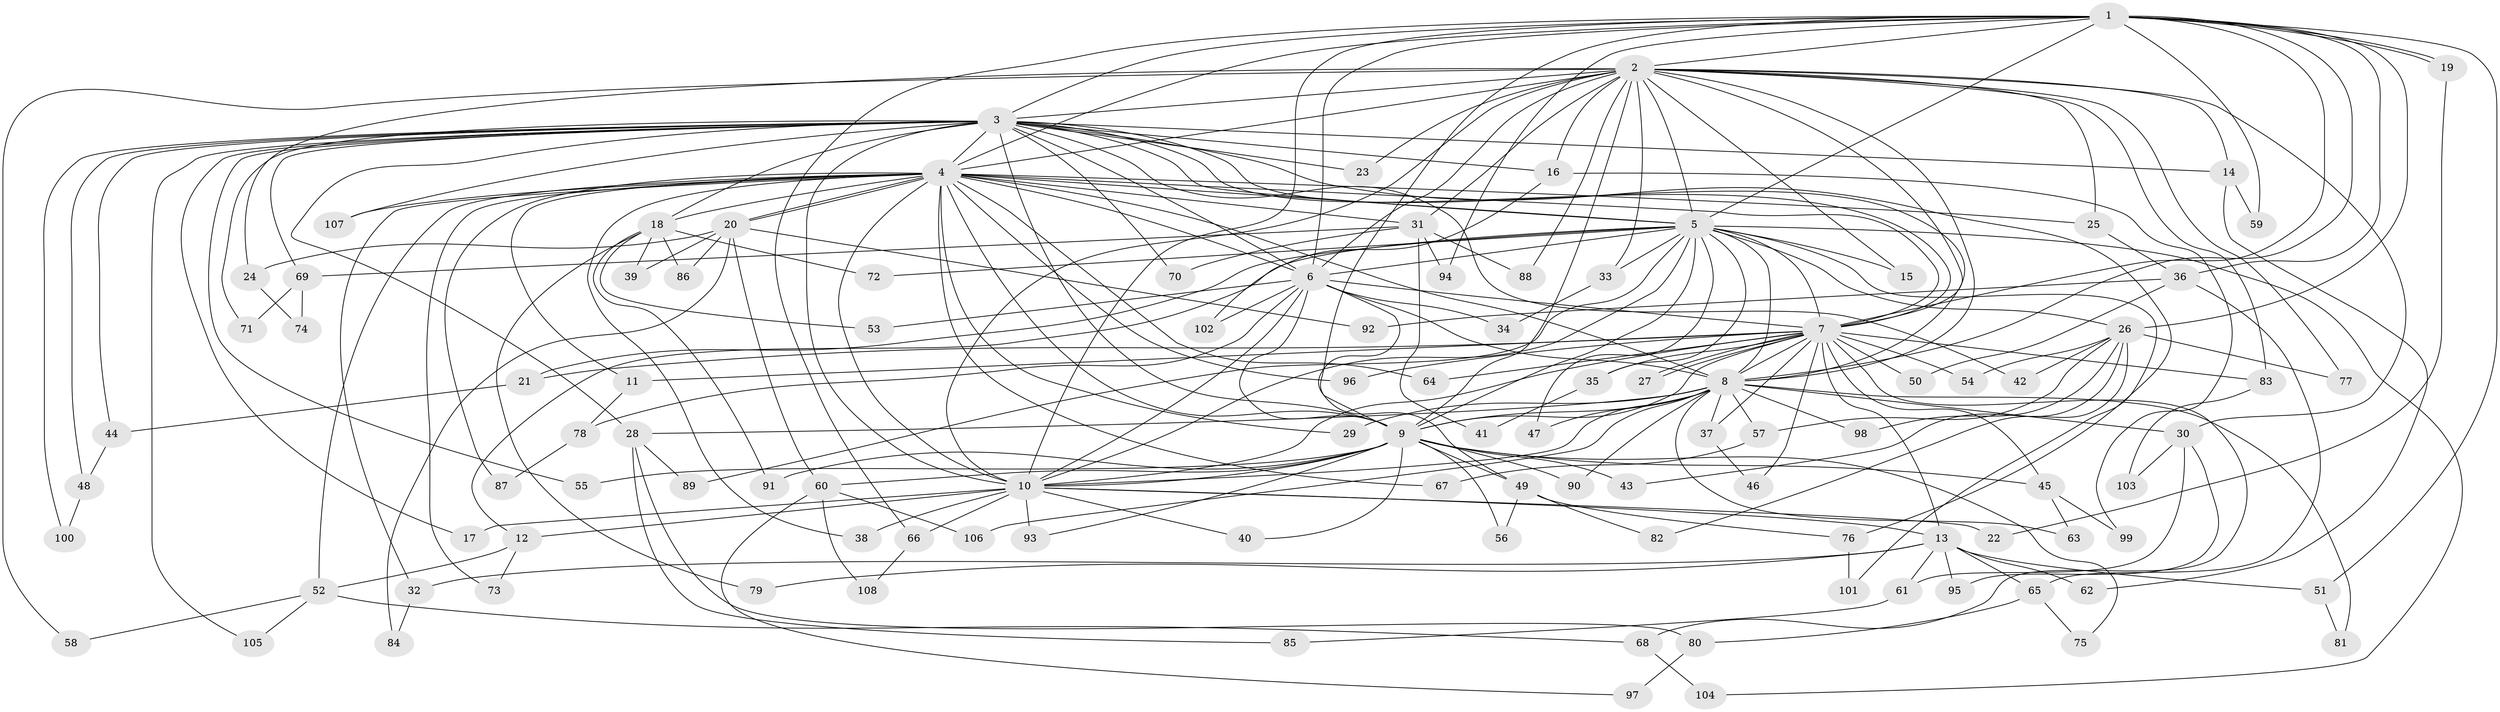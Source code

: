// Generated by graph-tools (version 1.1) at 2025/13/03/09/25 04:13:49]
// undirected, 108 vertices, 241 edges
graph export_dot {
graph [start="1"]
  node [color=gray90,style=filled];
  1;
  2;
  3;
  4;
  5;
  6;
  7;
  8;
  9;
  10;
  11;
  12;
  13;
  14;
  15;
  16;
  17;
  18;
  19;
  20;
  21;
  22;
  23;
  24;
  25;
  26;
  27;
  28;
  29;
  30;
  31;
  32;
  33;
  34;
  35;
  36;
  37;
  38;
  39;
  40;
  41;
  42;
  43;
  44;
  45;
  46;
  47;
  48;
  49;
  50;
  51;
  52;
  53;
  54;
  55;
  56;
  57;
  58;
  59;
  60;
  61;
  62;
  63;
  64;
  65;
  66;
  67;
  68;
  69;
  70;
  71;
  72;
  73;
  74;
  75;
  76;
  77;
  78;
  79;
  80;
  81;
  82;
  83;
  84;
  85;
  86;
  87;
  88;
  89;
  90;
  91;
  92;
  93;
  94;
  95;
  96;
  97;
  98;
  99;
  100;
  101;
  102;
  103;
  104;
  105;
  106;
  107;
  108;
  1 -- 2;
  1 -- 3;
  1 -- 4;
  1 -- 5;
  1 -- 6;
  1 -- 7;
  1 -- 8;
  1 -- 9;
  1 -- 10;
  1 -- 19;
  1 -- 19;
  1 -- 26;
  1 -- 36;
  1 -- 51;
  1 -- 59;
  1 -- 66;
  1 -- 94;
  2 -- 3;
  2 -- 4;
  2 -- 5;
  2 -- 6;
  2 -- 7;
  2 -- 8;
  2 -- 9;
  2 -- 10;
  2 -- 14;
  2 -- 15;
  2 -- 16;
  2 -- 23;
  2 -- 24;
  2 -- 25;
  2 -- 30;
  2 -- 31;
  2 -- 33;
  2 -- 58;
  2 -- 77;
  2 -- 83;
  2 -- 88;
  3 -- 4;
  3 -- 5;
  3 -- 6;
  3 -- 7;
  3 -- 8;
  3 -- 9;
  3 -- 10;
  3 -- 14;
  3 -- 16;
  3 -- 17;
  3 -- 18;
  3 -- 23;
  3 -- 28;
  3 -- 42;
  3 -- 44;
  3 -- 48;
  3 -- 55;
  3 -- 69;
  3 -- 70;
  3 -- 71;
  3 -- 76;
  3 -- 100;
  3 -- 105;
  3 -- 107;
  4 -- 5;
  4 -- 6;
  4 -- 7;
  4 -- 8;
  4 -- 9;
  4 -- 10;
  4 -- 11;
  4 -- 18;
  4 -- 20;
  4 -- 20;
  4 -- 25;
  4 -- 29;
  4 -- 31;
  4 -- 32;
  4 -- 38;
  4 -- 52;
  4 -- 64;
  4 -- 67;
  4 -- 73;
  4 -- 87;
  4 -- 96;
  4 -- 107;
  5 -- 6;
  5 -- 7;
  5 -- 8;
  5 -- 9;
  5 -- 10;
  5 -- 12;
  5 -- 15;
  5 -- 21;
  5 -- 26;
  5 -- 33;
  5 -- 35;
  5 -- 47;
  5 -- 72;
  5 -- 89;
  5 -- 101;
  5 -- 104;
  6 -- 7;
  6 -- 8;
  6 -- 9;
  6 -- 10;
  6 -- 34;
  6 -- 49;
  6 -- 53;
  6 -- 78;
  6 -- 102;
  7 -- 8;
  7 -- 9;
  7 -- 10;
  7 -- 11;
  7 -- 13;
  7 -- 21;
  7 -- 27;
  7 -- 27;
  7 -- 35;
  7 -- 37;
  7 -- 45;
  7 -- 46;
  7 -- 50;
  7 -- 54;
  7 -- 64;
  7 -- 68;
  7 -- 83;
  7 -- 96;
  8 -- 9;
  8 -- 10;
  8 -- 28;
  8 -- 29;
  8 -- 30;
  8 -- 37;
  8 -- 47;
  8 -- 57;
  8 -- 63;
  8 -- 81;
  8 -- 90;
  8 -- 98;
  8 -- 106;
  9 -- 10;
  9 -- 40;
  9 -- 43;
  9 -- 45;
  9 -- 49;
  9 -- 55;
  9 -- 56;
  9 -- 60;
  9 -- 75;
  9 -- 90;
  9 -- 91;
  9 -- 93;
  10 -- 12;
  10 -- 13;
  10 -- 17;
  10 -- 22;
  10 -- 38;
  10 -- 40;
  10 -- 66;
  10 -- 93;
  11 -- 78;
  12 -- 52;
  12 -- 73;
  13 -- 32;
  13 -- 51;
  13 -- 61;
  13 -- 62;
  13 -- 65;
  13 -- 79;
  13 -- 95;
  14 -- 59;
  14 -- 62;
  16 -- 99;
  16 -- 102;
  18 -- 39;
  18 -- 53;
  18 -- 72;
  18 -- 79;
  18 -- 86;
  18 -- 91;
  19 -- 22;
  20 -- 24;
  20 -- 39;
  20 -- 60;
  20 -- 84;
  20 -- 86;
  20 -- 92;
  21 -- 44;
  24 -- 74;
  25 -- 36;
  26 -- 42;
  26 -- 43;
  26 -- 54;
  26 -- 57;
  26 -- 77;
  26 -- 82;
  26 -- 98;
  28 -- 80;
  28 -- 85;
  28 -- 89;
  30 -- 61;
  30 -- 95;
  30 -- 103;
  31 -- 41;
  31 -- 69;
  31 -- 70;
  31 -- 88;
  31 -- 94;
  32 -- 84;
  33 -- 34;
  35 -- 41;
  36 -- 50;
  36 -- 65;
  36 -- 92;
  37 -- 46;
  44 -- 48;
  45 -- 63;
  45 -- 99;
  48 -- 100;
  49 -- 56;
  49 -- 76;
  49 -- 82;
  51 -- 81;
  52 -- 58;
  52 -- 68;
  52 -- 105;
  57 -- 67;
  60 -- 97;
  60 -- 106;
  60 -- 108;
  61 -- 85;
  65 -- 75;
  65 -- 80;
  66 -- 108;
  68 -- 104;
  69 -- 71;
  69 -- 74;
  76 -- 101;
  78 -- 87;
  80 -- 97;
  83 -- 103;
}
